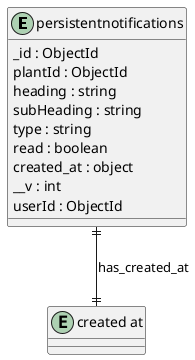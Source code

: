 @startuml persistentnotifications_Diagram

entity "persistentnotifications" as persistentnotifications {
  _id : ObjectId
  plantId : ObjectId
  heading : string
  subHeading : string
  type : string
  read : boolean
  created_at : object
  __v : int
  userId : ObjectId
}

entity "created at" as created_at {
}

' // Relationships
persistentnotifications ||--|| created_at : has_created_at
@enduml